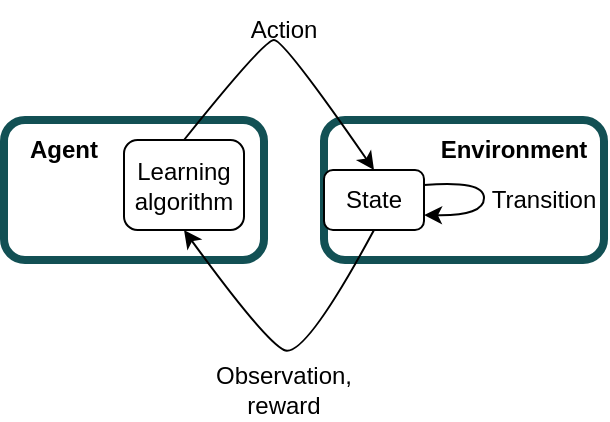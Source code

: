 <mxfile version="16.0.3" type="device"><diagram id="jIdbT1XtReYNZkWeWd9Y" name="Page-1"><mxGraphModel dx="1102" dy="545" grid="1" gridSize="10" guides="1" tooltips="1" connect="1" arrows="1" fold="1" page="1" pageScale="1" pageWidth="850" pageHeight="1100" math="0" shadow="0"><root><mxCell id="0"/><mxCell id="1" parent="0"/><mxCell id="5w4PZmDKi_dCYQkM_VIW-2" value="" style="rounded=1;whiteSpace=wrap;html=1;strokeWidth=4;strokeColor=#125054;" vertex="1" parent="1"><mxGeometry x="330" y="160" width="140" height="70" as="geometry"/></mxCell><mxCell id="5w4PZmDKi_dCYQkM_VIW-4" value="&lt;p style=&quot;line-height: 1.5&quot;&gt;&lt;br&gt;&lt;/p&gt;" style="text;html=1;strokeColor=#125054;fillColor=none;align=center;verticalAlign=middle;whiteSpace=wrap;rounded=1;fontSize=12;strokeWidth=4;" vertex="1" parent="1"><mxGeometry x="170" y="160" width="130" height="70" as="geometry"/></mxCell><mxCell id="5w4PZmDKi_dCYQkM_VIW-5" value="&lt;b&gt;Environment&lt;/b&gt;" style="text;html=1;strokeColor=none;fillColor=none;align=center;verticalAlign=middle;whiteSpace=wrap;rounded=0;fontSize=12;" vertex="1" parent="1"><mxGeometry x="395" y="160" width="60" height="30" as="geometry"/></mxCell><mxCell id="5w4PZmDKi_dCYQkM_VIW-6" value="State" style="rounded=1;whiteSpace=wrap;html=1;fontSize=12;" vertex="1" parent="1"><mxGeometry x="330" y="185" width="50" height="30" as="geometry"/></mxCell><mxCell id="5w4PZmDKi_dCYQkM_VIW-9" value="" style="curved=1;endArrow=classic;html=1;rounded=0;fontSize=12;exitX=1;exitY=0.25;exitDx=0;exitDy=0;entryX=1;entryY=0.75;entryDx=0;entryDy=0;" edge="1" parent="1" source="5w4PZmDKi_dCYQkM_VIW-6" target="5w4PZmDKi_dCYQkM_VIW-6"><mxGeometry width="50" height="50" relative="1" as="geometry"><mxPoint x="400" y="310" as="sourcePoint"/><mxPoint x="450" y="260" as="targetPoint"/><Array as="points"><mxPoint x="410" y="190"/><mxPoint x="410" y="208"/></Array></mxGeometry></mxCell><mxCell id="5w4PZmDKi_dCYQkM_VIW-11" value="Transition" style="text;html=1;strokeColor=none;fillColor=none;align=center;verticalAlign=middle;whiteSpace=wrap;rounded=0;fontSize=12;" vertex="1" parent="1"><mxGeometry x="410" y="185" width="60" height="30" as="geometry"/></mxCell><mxCell id="5w4PZmDKi_dCYQkM_VIW-12" value="" style="curved=1;endArrow=classic;html=1;rounded=0;fontSize=12;exitX=0.5;exitY=0;exitDx=0;exitDy=0;entryX=0.5;entryY=0;entryDx=0;entryDy=0;" edge="1" parent="1" source="5w4PZmDKi_dCYQkM_VIW-15" target="5w4PZmDKi_dCYQkM_VIW-6"><mxGeometry width="50" height="50" relative="1" as="geometry"><mxPoint x="400" y="310" as="sourcePoint"/><mxPoint x="450" y="260" as="targetPoint"/><Array as="points"><mxPoint x="300" y="120"/><mxPoint x="310" y="120"/></Array></mxGeometry></mxCell><mxCell id="5w4PZmDKi_dCYQkM_VIW-13" value="&lt;b&gt;Agent&lt;/b&gt;" style="text;html=1;strokeColor=none;fillColor=none;align=center;verticalAlign=middle;whiteSpace=wrap;rounded=0;fontSize=12;" vertex="1" parent="1"><mxGeometry x="170" y="160" width="60" height="30" as="geometry"/></mxCell><mxCell id="5w4PZmDKi_dCYQkM_VIW-15" value="&lt;div&gt;Learning&lt;/div&gt;&lt;div&gt;algorithm&lt;br&gt;&lt;/div&gt;" style="rounded=1;whiteSpace=wrap;html=1;fontSize=12;" vertex="1" parent="1"><mxGeometry x="230" y="170" width="60" height="45" as="geometry"/></mxCell><mxCell id="5w4PZmDKi_dCYQkM_VIW-17" value="" style="curved=1;endArrow=classic;html=1;rounded=0;fontSize=12;exitX=0.5;exitY=1;exitDx=0;exitDy=0;entryX=0.5;entryY=1;entryDx=0;entryDy=0;" edge="1" parent="1" source="5w4PZmDKi_dCYQkM_VIW-6" target="5w4PZmDKi_dCYQkM_VIW-15"><mxGeometry width="50" height="50" relative="1" as="geometry"><mxPoint x="400" y="310" as="sourcePoint"/><mxPoint x="450" y="260" as="targetPoint"/><Array as="points"><mxPoint x="320" y="280"/><mxPoint x="300" y="270"/></Array></mxGeometry></mxCell><mxCell id="5w4PZmDKi_dCYQkM_VIW-18" value="Action" style="text;html=1;strokeColor=none;fillColor=none;align=center;verticalAlign=middle;whiteSpace=wrap;rounded=0;fontSize=12;" vertex="1" parent="1"><mxGeometry x="280" y="100" width="60" height="30" as="geometry"/></mxCell><mxCell id="5w4PZmDKi_dCYQkM_VIW-19" value="Observation, reward" style="text;html=1;strokeColor=none;fillColor=none;align=center;verticalAlign=middle;whiteSpace=wrap;rounded=0;fontSize=12;" vertex="1" parent="1"><mxGeometry x="280" y="280" width="60" height="30" as="geometry"/></mxCell></root></mxGraphModel></diagram></mxfile>